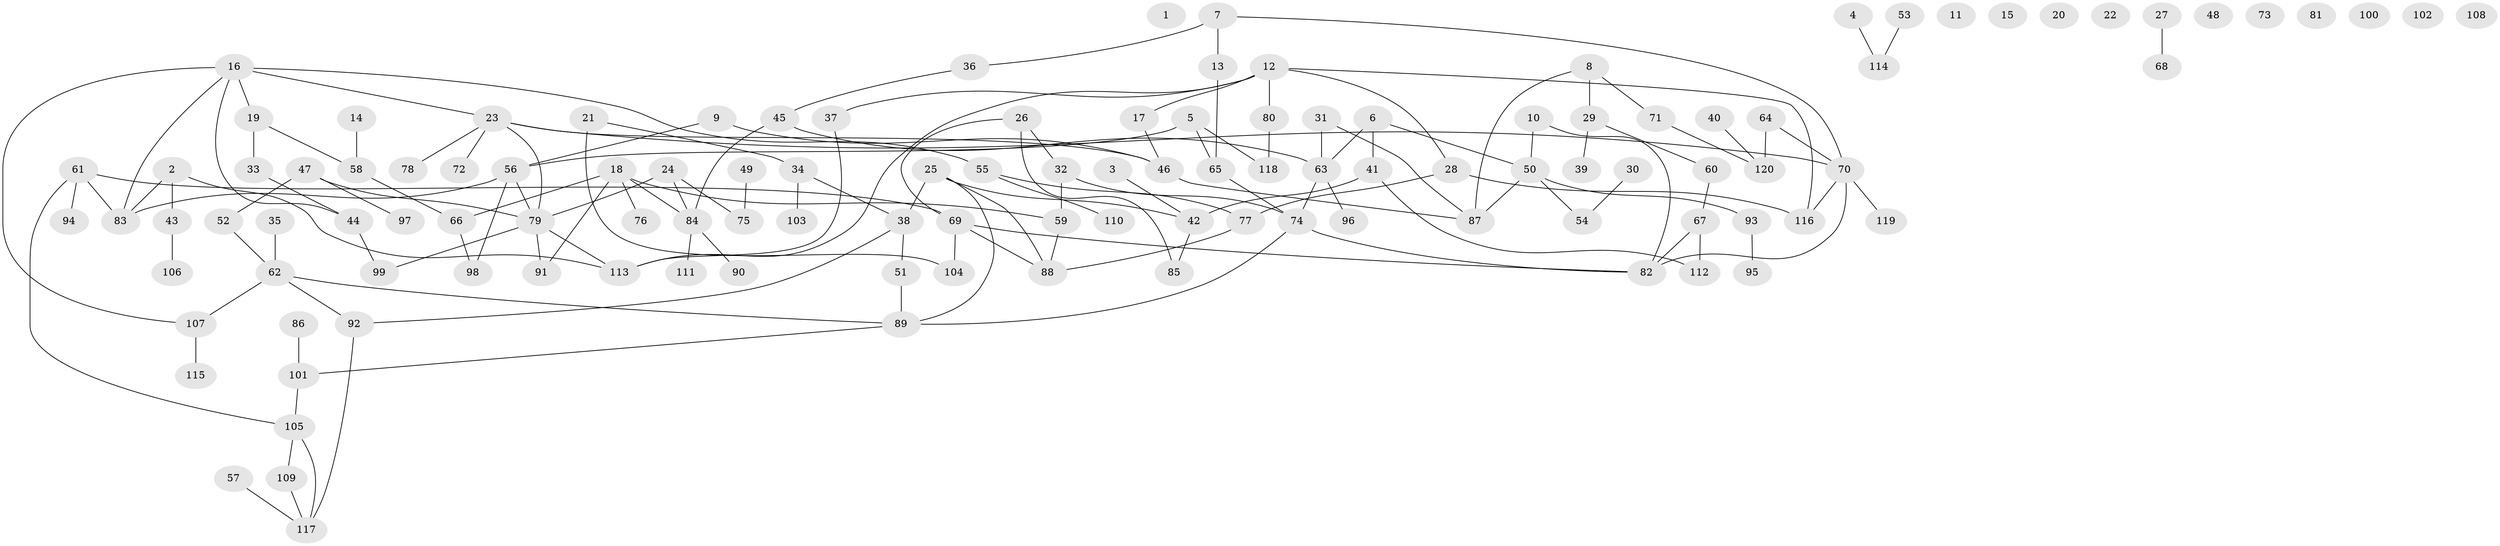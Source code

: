 // coarse degree distribution, {0: 0.15, 4: 0.0875, 3: 0.175, 1: 0.2, 2: 0.2125, 5: 0.05, 6: 0.075, 8: 0.025, 7: 0.025}
// Generated by graph-tools (version 1.1) at 2025/23/03/03/25 07:23:25]
// undirected, 120 vertices, 146 edges
graph export_dot {
graph [start="1"]
  node [color=gray90,style=filled];
  1;
  2;
  3;
  4;
  5;
  6;
  7;
  8;
  9;
  10;
  11;
  12;
  13;
  14;
  15;
  16;
  17;
  18;
  19;
  20;
  21;
  22;
  23;
  24;
  25;
  26;
  27;
  28;
  29;
  30;
  31;
  32;
  33;
  34;
  35;
  36;
  37;
  38;
  39;
  40;
  41;
  42;
  43;
  44;
  45;
  46;
  47;
  48;
  49;
  50;
  51;
  52;
  53;
  54;
  55;
  56;
  57;
  58;
  59;
  60;
  61;
  62;
  63;
  64;
  65;
  66;
  67;
  68;
  69;
  70;
  71;
  72;
  73;
  74;
  75;
  76;
  77;
  78;
  79;
  80;
  81;
  82;
  83;
  84;
  85;
  86;
  87;
  88;
  89;
  90;
  91;
  92;
  93;
  94;
  95;
  96;
  97;
  98;
  99;
  100;
  101;
  102;
  103;
  104;
  105;
  106;
  107;
  108;
  109;
  110;
  111;
  112;
  113;
  114;
  115;
  116;
  117;
  118;
  119;
  120;
  2 -- 43;
  2 -- 83;
  2 -- 113;
  3 -- 42;
  4 -- 114;
  5 -- 56;
  5 -- 65;
  5 -- 118;
  6 -- 41;
  6 -- 50;
  6 -- 63;
  7 -- 13;
  7 -- 36;
  7 -- 70;
  8 -- 29;
  8 -- 71;
  8 -- 87;
  9 -- 46;
  9 -- 56;
  10 -- 50;
  10 -- 82;
  12 -- 17;
  12 -- 28;
  12 -- 37;
  12 -- 80;
  12 -- 113;
  12 -- 116;
  13 -- 65;
  14 -- 58;
  16 -- 19;
  16 -- 23;
  16 -- 44;
  16 -- 55;
  16 -- 83;
  16 -- 107;
  17 -- 46;
  18 -- 59;
  18 -- 66;
  18 -- 76;
  18 -- 84;
  18 -- 91;
  19 -- 33;
  19 -- 58;
  21 -- 34;
  21 -- 104;
  23 -- 46;
  23 -- 70;
  23 -- 72;
  23 -- 78;
  23 -- 79;
  24 -- 75;
  24 -- 79;
  24 -- 84;
  25 -- 38;
  25 -- 42;
  25 -- 88;
  25 -- 89;
  26 -- 32;
  26 -- 69;
  26 -- 85;
  27 -- 68;
  28 -- 77;
  28 -- 116;
  29 -- 39;
  29 -- 60;
  30 -- 54;
  31 -- 63;
  31 -- 87;
  32 -- 59;
  32 -- 74;
  33 -- 44;
  34 -- 38;
  34 -- 103;
  35 -- 62;
  36 -- 45;
  37 -- 113;
  38 -- 51;
  38 -- 92;
  40 -- 120;
  41 -- 42;
  41 -- 112;
  42 -- 85;
  43 -- 106;
  44 -- 99;
  45 -- 63;
  45 -- 84;
  46 -- 87;
  47 -- 52;
  47 -- 79;
  47 -- 97;
  49 -- 75;
  50 -- 54;
  50 -- 87;
  50 -- 93;
  51 -- 89;
  52 -- 62;
  53 -- 114;
  55 -- 77;
  55 -- 110;
  56 -- 79;
  56 -- 83;
  56 -- 98;
  57 -- 117;
  58 -- 66;
  59 -- 88;
  60 -- 67;
  61 -- 69;
  61 -- 83;
  61 -- 94;
  61 -- 105;
  62 -- 89;
  62 -- 92;
  62 -- 107;
  63 -- 74;
  63 -- 96;
  64 -- 70;
  64 -- 120;
  65 -- 74;
  66 -- 98;
  67 -- 82;
  67 -- 112;
  69 -- 82;
  69 -- 88;
  69 -- 104;
  70 -- 82;
  70 -- 116;
  70 -- 119;
  71 -- 120;
  74 -- 82;
  74 -- 89;
  77 -- 88;
  79 -- 91;
  79 -- 99;
  79 -- 113;
  80 -- 118;
  84 -- 90;
  84 -- 111;
  86 -- 101;
  89 -- 101;
  92 -- 117;
  93 -- 95;
  101 -- 105;
  105 -- 109;
  105 -- 117;
  107 -- 115;
  109 -- 117;
}
